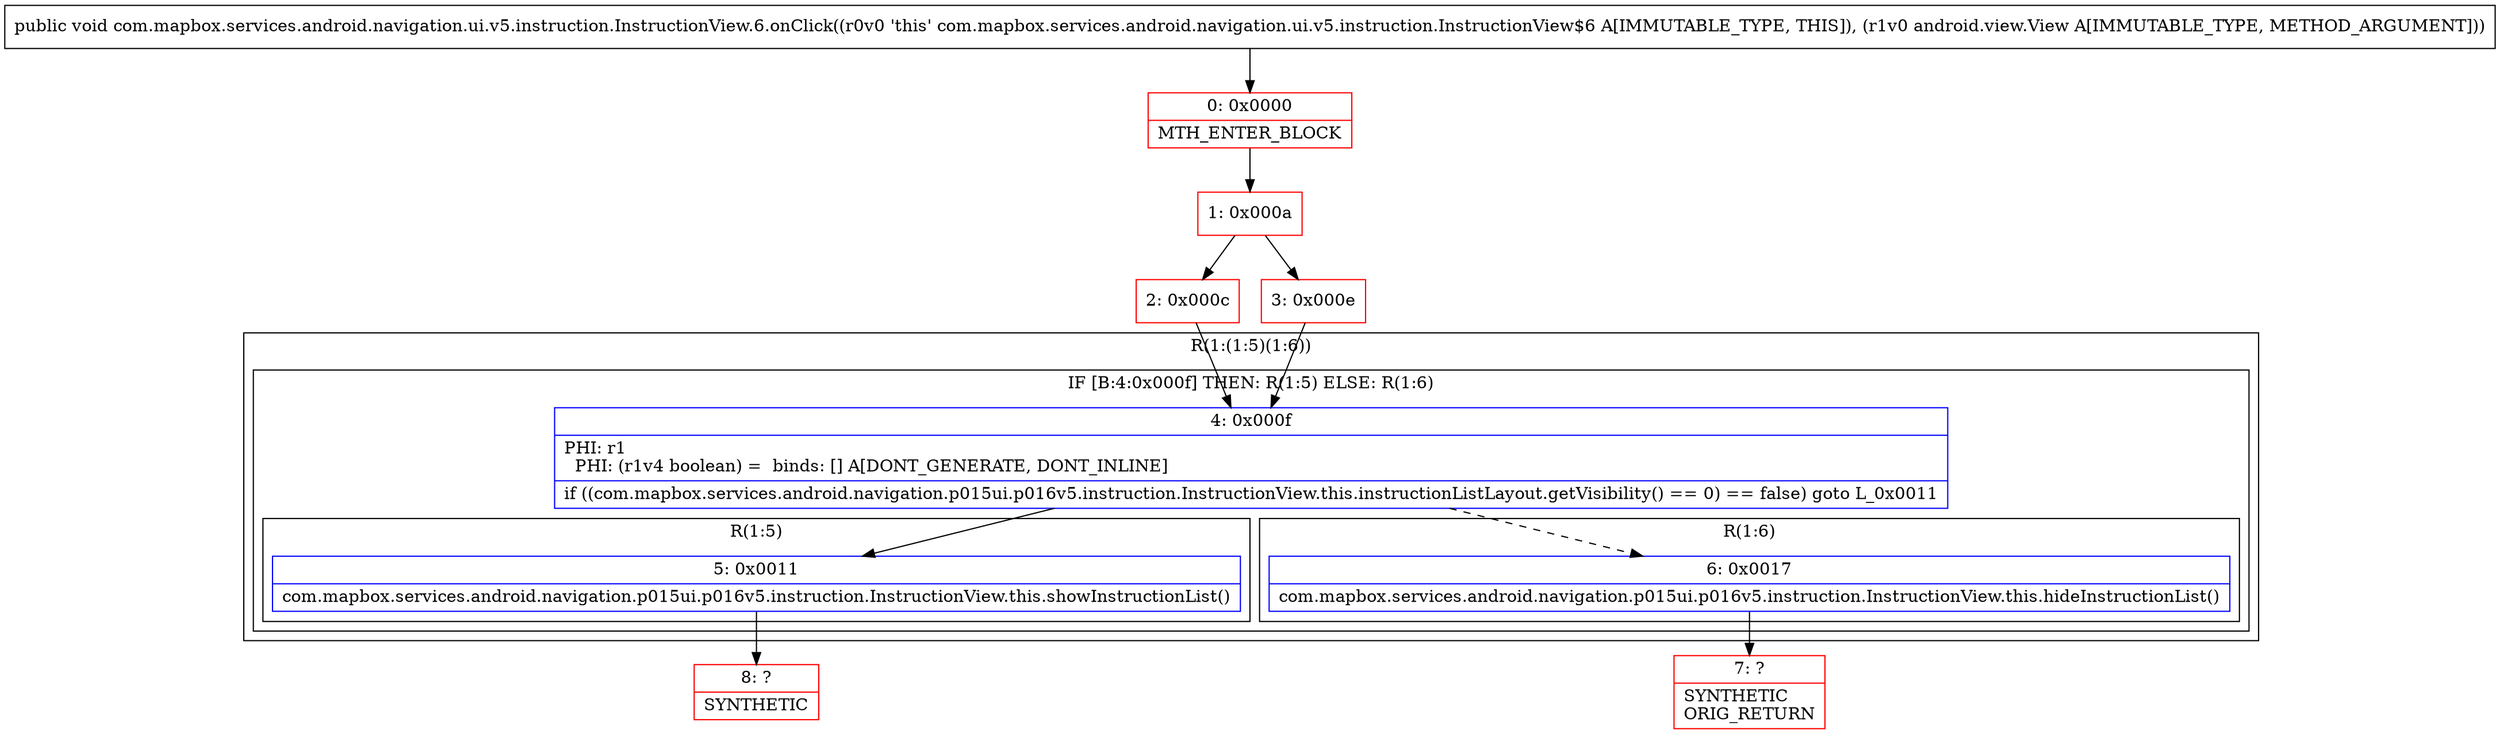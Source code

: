 digraph "CFG forcom.mapbox.services.android.navigation.ui.v5.instruction.InstructionView.6.onClick(Landroid\/view\/View;)V" {
subgraph cluster_Region_217039280 {
label = "R(1:(1:5)(1:6))";
node [shape=record,color=blue];
subgraph cluster_IfRegion_370132258 {
label = "IF [B:4:0x000f] THEN: R(1:5) ELSE: R(1:6)";
node [shape=record,color=blue];
Node_4 [shape=record,label="{4\:\ 0x000f|PHI: r1 \l  PHI: (r1v4 boolean) =  binds: [] A[DONT_GENERATE, DONT_INLINE]\l|if ((com.mapbox.services.android.navigation.p015ui.p016v5.instruction.InstructionView.this.instructionListLayout.getVisibility() == 0) == false) goto L_0x0011\l}"];
subgraph cluster_Region_1009329045 {
label = "R(1:5)";
node [shape=record,color=blue];
Node_5 [shape=record,label="{5\:\ 0x0011|com.mapbox.services.android.navigation.p015ui.p016v5.instruction.InstructionView.this.showInstructionList()\l}"];
}
subgraph cluster_Region_366489254 {
label = "R(1:6)";
node [shape=record,color=blue];
Node_6 [shape=record,label="{6\:\ 0x0017|com.mapbox.services.android.navigation.p015ui.p016v5.instruction.InstructionView.this.hideInstructionList()\l}"];
}
}
}
Node_0 [shape=record,color=red,label="{0\:\ 0x0000|MTH_ENTER_BLOCK\l}"];
Node_1 [shape=record,color=red,label="{1\:\ 0x000a}"];
Node_2 [shape=record,color=red,label="{2\:\ 0x000c}"];
Node_3 [shape=record,color=red,label="{3\:\ 0x000e}"];
Node_7 [shape=record,color=red,label="{7\:\ ?|SYNTHETIC\lORIG_RETURN\l}"];
Node_8 [shape=record,color=red,label="{8\:\ ?|SYNTHETIC\l}"];
MethodNode[shape=record,label="{public void com.mapbox.services.android.navigation.ui.v5.instruction.InstructionView.6.onClick((r0v0 'this' com.mapbox.services.android.navigation.ui.v5.instruction.InstructionView$6 A[IMMUTABLE_TYPE, THIS]), (r1v0 android.view.View A[IMMUTABLE_TYPE, METHOD_ARGUMENT])) }"];
MethodNode -> Node_0;
Node_4 -> Node_5;
Node_4 -> Node_6[style=dashed];
Node_5 -> Node_8;
Node_6 -> Node_7;
Node_0 -> Node_1;
Node_1 -> Node_2;
Node_1 -> Node_3;
Node_2 -> Node_4;
Node_3 -> Node_4;
}


